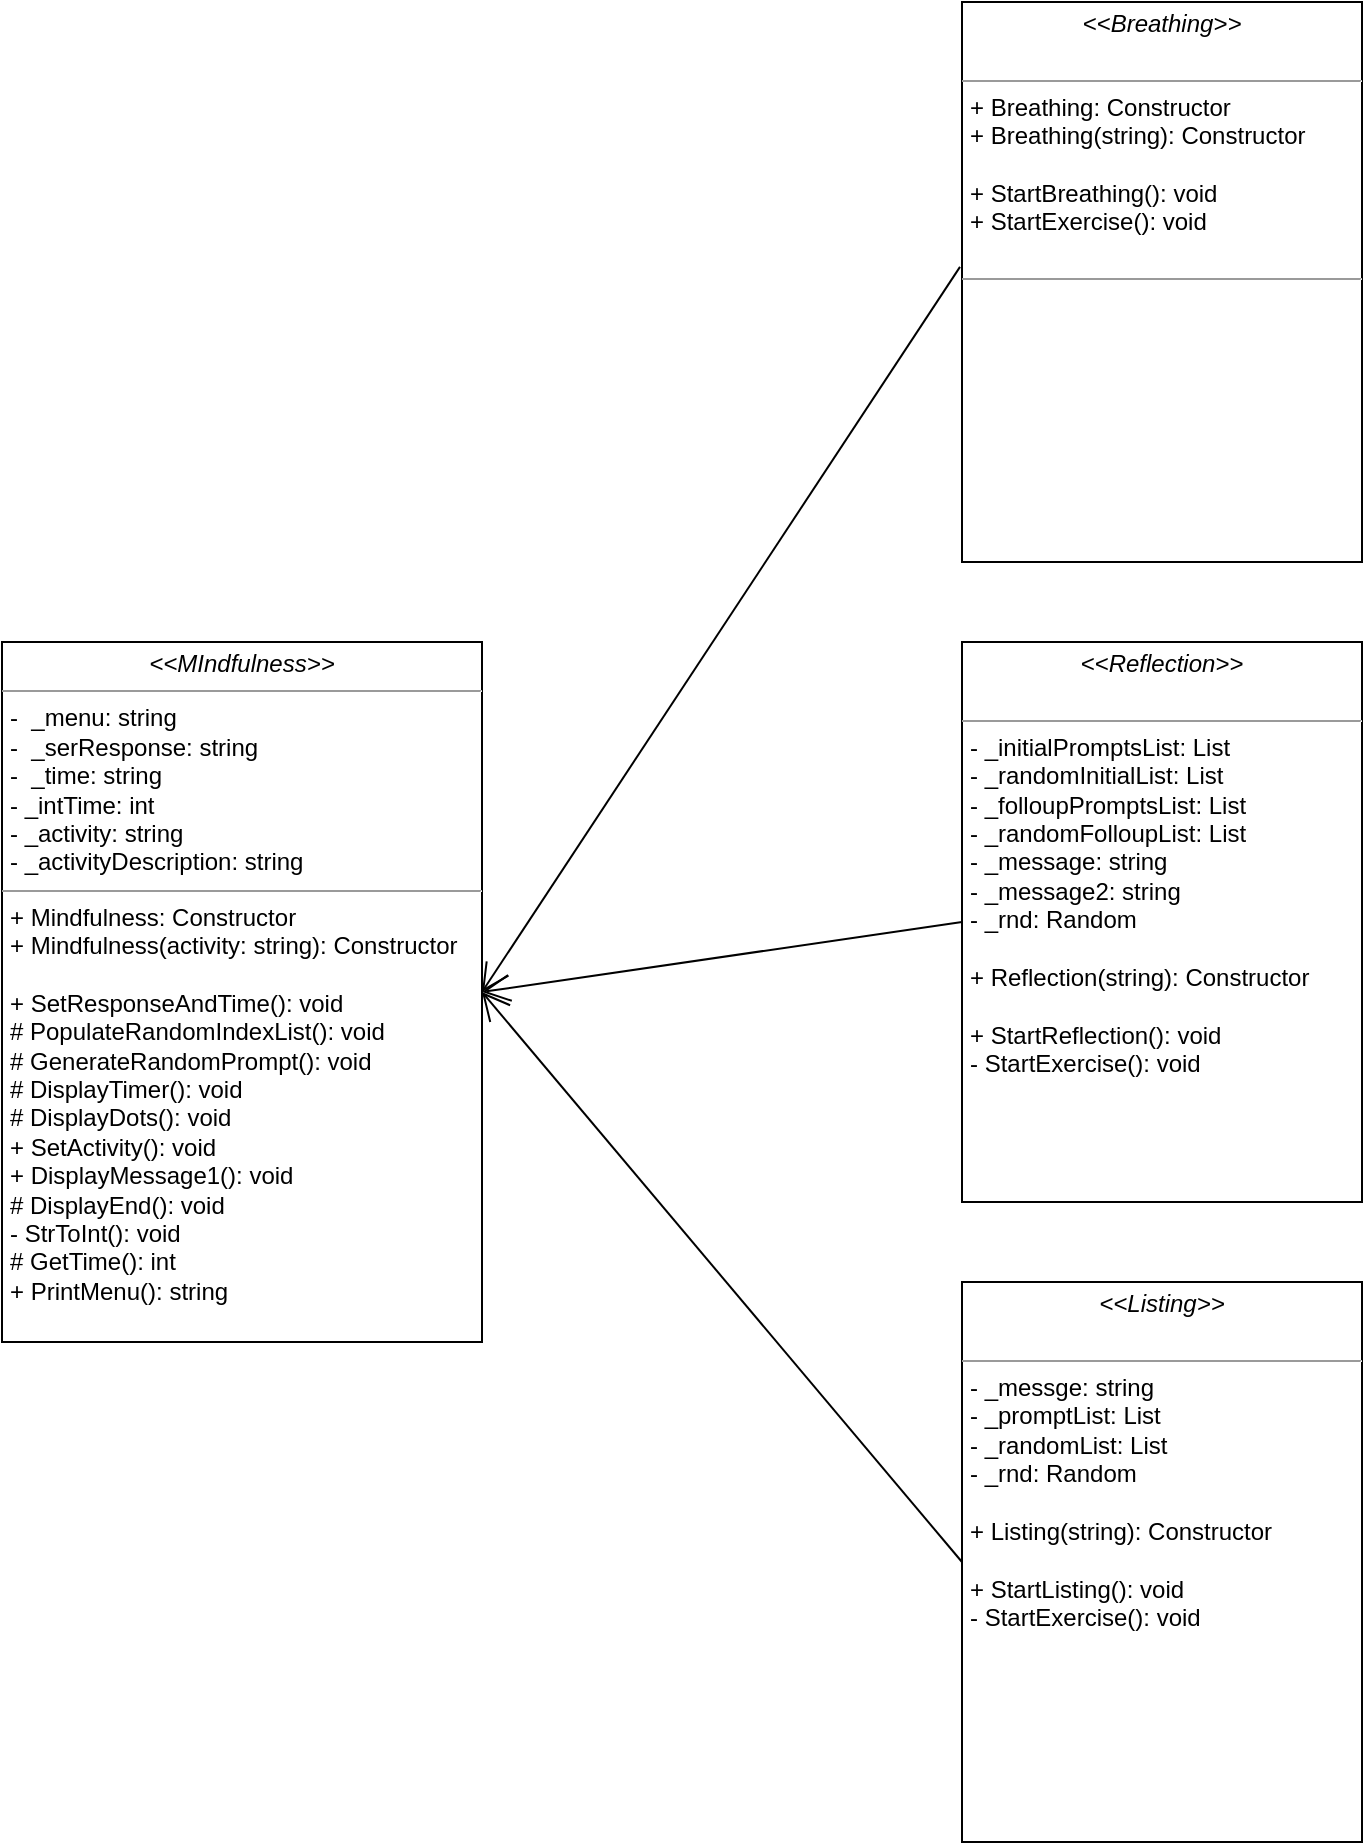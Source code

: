 <mxfile>
    <diagram id="UJ-J75h5H_TH-FEtg8vC" name="Page-1">
        <mxGraphModel dx="674" dy="530" grid="1" gridSize="10" guides="1" tooltips="1" connect="1" arrows="1" fold="1" page="1" pageScale="1" pageWidth="850" pageHeight="1100" math="0" shadow="0">
            <root>
                <mxCell id="0"/>
                <mxCell id="1" parent="0"/>
                <mxCell id="10" value="&lt;p style=&quot;margin:0px;margin-top:4px;text-align:center;&quot;&gt;&lt;i&gt;&amp;lt;&amp;lt;MIndfulness&amp;gt;&amp;gt;&lt;/i&gt;&lt;br&gt;&lt;/p&gt;&lt;hr size=&quot;1&quot;&gt;&lt;p style=&quot;margin:0px;margin-left:4px;&quot;&gt;-&amp;nbsp; _menu: string&lt;/p&gt;&lt;p style=&quot;margin:0px;margin-left:4px;&quot;&gt;-&amp;nbsp; _serResponse: string&lt;/p&gt;&lt;p style=&quot;margin:0px;margin-left:4px;&quot;&gt;-&amp;nbsp; _time: string&lt;/p&gt;&lt;p style=&quot;margin:0px;margin-left:4px;&quot;&gt;- _intTime: int&lt;/p&gt;&lt;p style=&quot;margin:0px;margin-left:4px;&quot;&gt;- _activity: string&lt;/p&gt;&lt;p style=&quot;margin:0px;margin-left:4px;&quot;&gt;- _activityDescription: string&lt;/p&gt;&lt;hr size=&quot;1&quot;&gt;&lt;p style=&quot;margin:0px;margin-left:4px;&quot;&gt;+ Mindfulness: Constructor&lt;/p&gt;&lt;p style=&quot;margin:0px;margin-left:4px;&quot;&gt;+ Mindfulness(activity: string): Constructor&lt;br&gt;&lt;br&gt;&lt;/p&gt;&lt;p style=&quot;margin:0px;margin-left:4px;&quot;&gt;+ SetResponseAndTime(): void&lt;/p&gt;&lt;p style=&quot;margin:0px;margin-left:4px;&quot;&gt;# PopulateRandomIndexList(): void&lt;/p&gt;&lt;p style=&quot;margin:0px;margin-left:4px;&quot;&gt;# GenerateRandomPrompt(): void&lt;/p&gt;&lt;p style=&quot;margin:0px;margin-left:4px;&quot;&gt;# DisplayTimer(): void&lt;/p&gt;&lt;p style=&quot;margin:0px;margin-left:4px;&quot;&gt;# DisplayDots(): void&lt;/p&gt;&lt;p style=&quot;margin:0px;margin-left:4px;&quot;&gt;+ SetActivity(): void&lt;/p&gt;&lt;p style=&quot;margin:0px;margin-left:4px;&quot;&gt;+ DisplayMessage1(): void&lt;/p&gt;&lt;p style=&quot;margin:0px;margin-left:4px;&quot;&gt;# DisplayEnd(): void&lt;/p&gt;&lt;p style=&quot;margin:0px;margin-left:4px;&quot;&gt;- StrToInt(): void&lt;/p&gt;&lt;p style=&quot;margin:0px;margin-left:4px;&quot;&gt;# GetTime(): int&lt;/p&gt;&lt;p style=&quot;margin:0px;margin-left:4px;&quot;&gt;+ PrintMenu(): string&lt;/p&gt;&lt;p style=&quot;margin:0px;margin-left:4px;&quot;&gt;&lt;br&gt;&lt;/p&gt;" style="verticalAlign=top;align=left;overflow=fill;fontSize=12;fontFamily=Helvetica;html=1;" parent="1" vertex="1">
                    <mxGeometry x="40" y="360" width="240" height="350" as="geometry"/>
                </mxCell>
                <mxCell id="11" value="&lt;p style=&quot;margin:0px;margin-top:4px;text-align:center;&quot;&gt;&lt;i&gt;&amp;lt;&amp;lt;Breathing&amp;gt;&amp;gt;&lt;/i&gt;&lt;br&gt;&lt;br&gt;&lt;/p&gt;&lt;hr size=&quot;1&quot;&gt;&lt;p style=&quot;margin:0px;margin-left:4px;&quot;&gt;+ Breathing: Constructor&lt;/p&gt;&lt;p style=&quot;margin:0px;margin-left:4px;&quot;&gt;+ Breathing(string): Constructor&lt;/p&gt;&lt;p style=&quot;margin:0px;margin-left:4px;&quot;&gt;&lt;br&gt;&lt;/p&gt;&lt;p style=&quot;margin:0px;margin-left:4px;&quot;&gt;+ StartBreathing(): void&lt;/p&gt;&lt;p style=&quot;margin:0px;margin-left:4px;&quot;&gt;+ StartExercise(): void&lt;br&gt;&lt;br&gt;&lt;/p&gt;&lt;hr size=&quot;1&quot;&gt;&lt;p style=&quot;margin:0px;margin-left:4px;&quot;&gt;&lt;br&gt;&lt;/p&gt;" style="verticalAlign=top;align=left;overflow=fill;fontSize=12;fontFamily=Helvetica;html=1;" parent="1" vertex="1">
                    <mxGeometry x="520" y="40" width="200" height="280" as="geometry"/>
                </mxCell>
                <mxCell id="12" value="&lt;p style=&quot;margin:0px;margin-top:4px;text-align:center;&quot;&gt;&lt;i&gt;&amp;lt;&amp;lt;Reflection&amp;gt;&amp;gt;&lt;/i&gt;&lt;br&gt;&lt;br&gt;&lt;/p&gt;&lt;hr size=&quot;1&quot;&gt;&lt;p style=&quot;margin:0px;margin-left:4px;&quot;&gt;- _initialPromptsList: List&lt;/p&gt;&lt;p style=&quot;margin:0px;margin-left:4px;&quot;&gt;- _randomInitialList: List&lt;/p&gt;&lt;p style=&quot;margin:0px;margin-left:4px;&quot;&gt;- _folloupPromptsList: List&lt;/p&gt;&lt;p style=&quot;margin:0px;margin-left:4px;&quot;&gt;- _randomFolloupList: List&lt;/p&gt;&lt;p style=&quot;margin:0px;margin-left:4px;&quot;&gt;- _message: string&lt;/p&gt;&lt;p style=&quot;margin:0px;margin-left:4px;&quot;&gt;- _message2: string&lt;/p&gt;&lt;p style=&quot;margin:0px;margin-left:4px;&quot;&gt;- _rnd: Random&lt;/p&gt;&lt;p style=&quot;margin:0px;margin-left:4px;&quot;&gt;&lt;br&gt;&lt;/p&gt;&lt;p style=&quot;margin:0px;margin-left:4px;&quot;&gt;+ Reflection(string): Constructor&lt;/p&gt;&lt;p style=&quot;margin:0px;margin-left:4px;&quot;&gt;&lt;br&gt;&lt;/p&gt;&lt;p style=&quot;margin:0px;margin-left:4px;&quot;&gt;+ StartReflection(): void&lt;/p&gt;&lt;p style=&quot;margin:0px;margin-left:4px;&quot;&gt;- StartExercise(): void&lt;/p&gt;" style="verticalAlign=top;align=left;overflow=fill;fontSize=12;fontFamily=Helvetica;html=1;" parent="1" vertex="1">
                    <mxGeometry x="520" y="360" width="200" height="280" as="geometry"/>
                </mxCell>
                <mxCell id="13" value="&lt;p style=&quot;margin:0px;margin-top:4px;text-align:center;&quot;&gt;&lt;i&gt;&amp;lt;&amp;lt;Listing&amp;gt;&amp;gt;&lt;/i&gt;&lt;br&gt;&lt;br&gt;&lt;/p&gt;&lt;hr size=&quot;1&quot;&gt;&lt;p style=&quot;margin:0px;margin-left:4px;&quot;&gt;- _messge: string&lt;/p&gt;&lt;p style=&quot;margin:0px;margin-left:4px;&quot;&gt;- _promptList: List&lt;/p&gt;&lt;p style=&quot;margin:0px;margin-left:4px;&quot;&gt;- _randomList: List&lt;/p&gt;&lt;p style=&quot;margin:0px;margin-left:4px;&quot;&gt;- _rnd: Random&lt;/p&gt;&lt;p style=&quot;margin:0px;margin-left:4px;&quot;&gt;&lt;br&gt;&lt;/p&gt;&lt;p style=&quot;margin:0px;margin-left:4px;&quot;&gt;+ Listing(string): Constructor&lt;/p&gt;&lt;p style=&quot;margin:0px;margin-left:4px;&quot;&gt;&lt;br&gt;&lt;/p&gt;&lt;p style=&quot;margin:0px;margin-left:4px;&quot;&gt;+ StartListing(): void&lt;/p&gt;&lt;p style=&quot;margin:0px;margin-left:4px;&quot;&gt;- StartExercise(): void&lt;/p&gt;" style="verticalAlign=top;align=left;overflow=fill;fontSize=12;fontFamily=Helvetica;html=1;" parent="1" vertex="1">
                    <mxGeometry x="520" y="680" width="200" height="280" as="geometry"/>
                </mxCell>
                <mxCell id="14" value="" style="endArrow=open;endFill=1;endSize=12;html=1;entryX=1;entryY=0.5;entryDx=0;entryDy=0;exitX=0;exitY=0.5;exitDx=0;exitDy=0;" parent="1" source="12" target="10" edge="1">
                    <mxGeometry width="160" relative="1" as="geometry">
                        <mxPoint x="390" y="450" as="sourcePoint"/>
                        <mxPoint x="550" y="450" as="targetPoint"/>
                    </mxGeometry>
                </mxCell>
                <mxCell id="16" value="" style="endArrow=open;endFill=1;endSize=12;html=1;exitX=-0.005;exitY=0.473;exitDx=0;exitDy=0;exitPerimeter=0;entryX=1;entryY=0.5;entryDx=0;entryDy=0;" parent="1" source="11" edge="1" target="10">
                    <mxGeometry width="160" relative="1" as="geometry">
                        <mxPoint x="390" y="450" as="sourcePoint"/>
                        <mxPoint x="240" y="500" as="targetPoint"/>
                    </mxGeometry>
                </mxCell>
                <mxCell id="17" value="" style="endArrow=open;endFill=1;endSize=12;html=1;exitX=0;exitY=0.5;exitDx=0;exitDy=0;entryX=1;entryY=0.5;entryDx=0;entryDy=0;" parent="1" source="13" target="10" edge="1">
                    <mxGeometry width="160" relative="1" as="geometry">
                        <mxPoint x="529" y="182.44" as="sourcePoint"/>
                        <mxPoint x="250" y="510" as="targetPoint"/>
                    </mxGeometry>
                </mxCell>
            </root>
        </mxGraphModel>
    </diagram>
</mxfile>